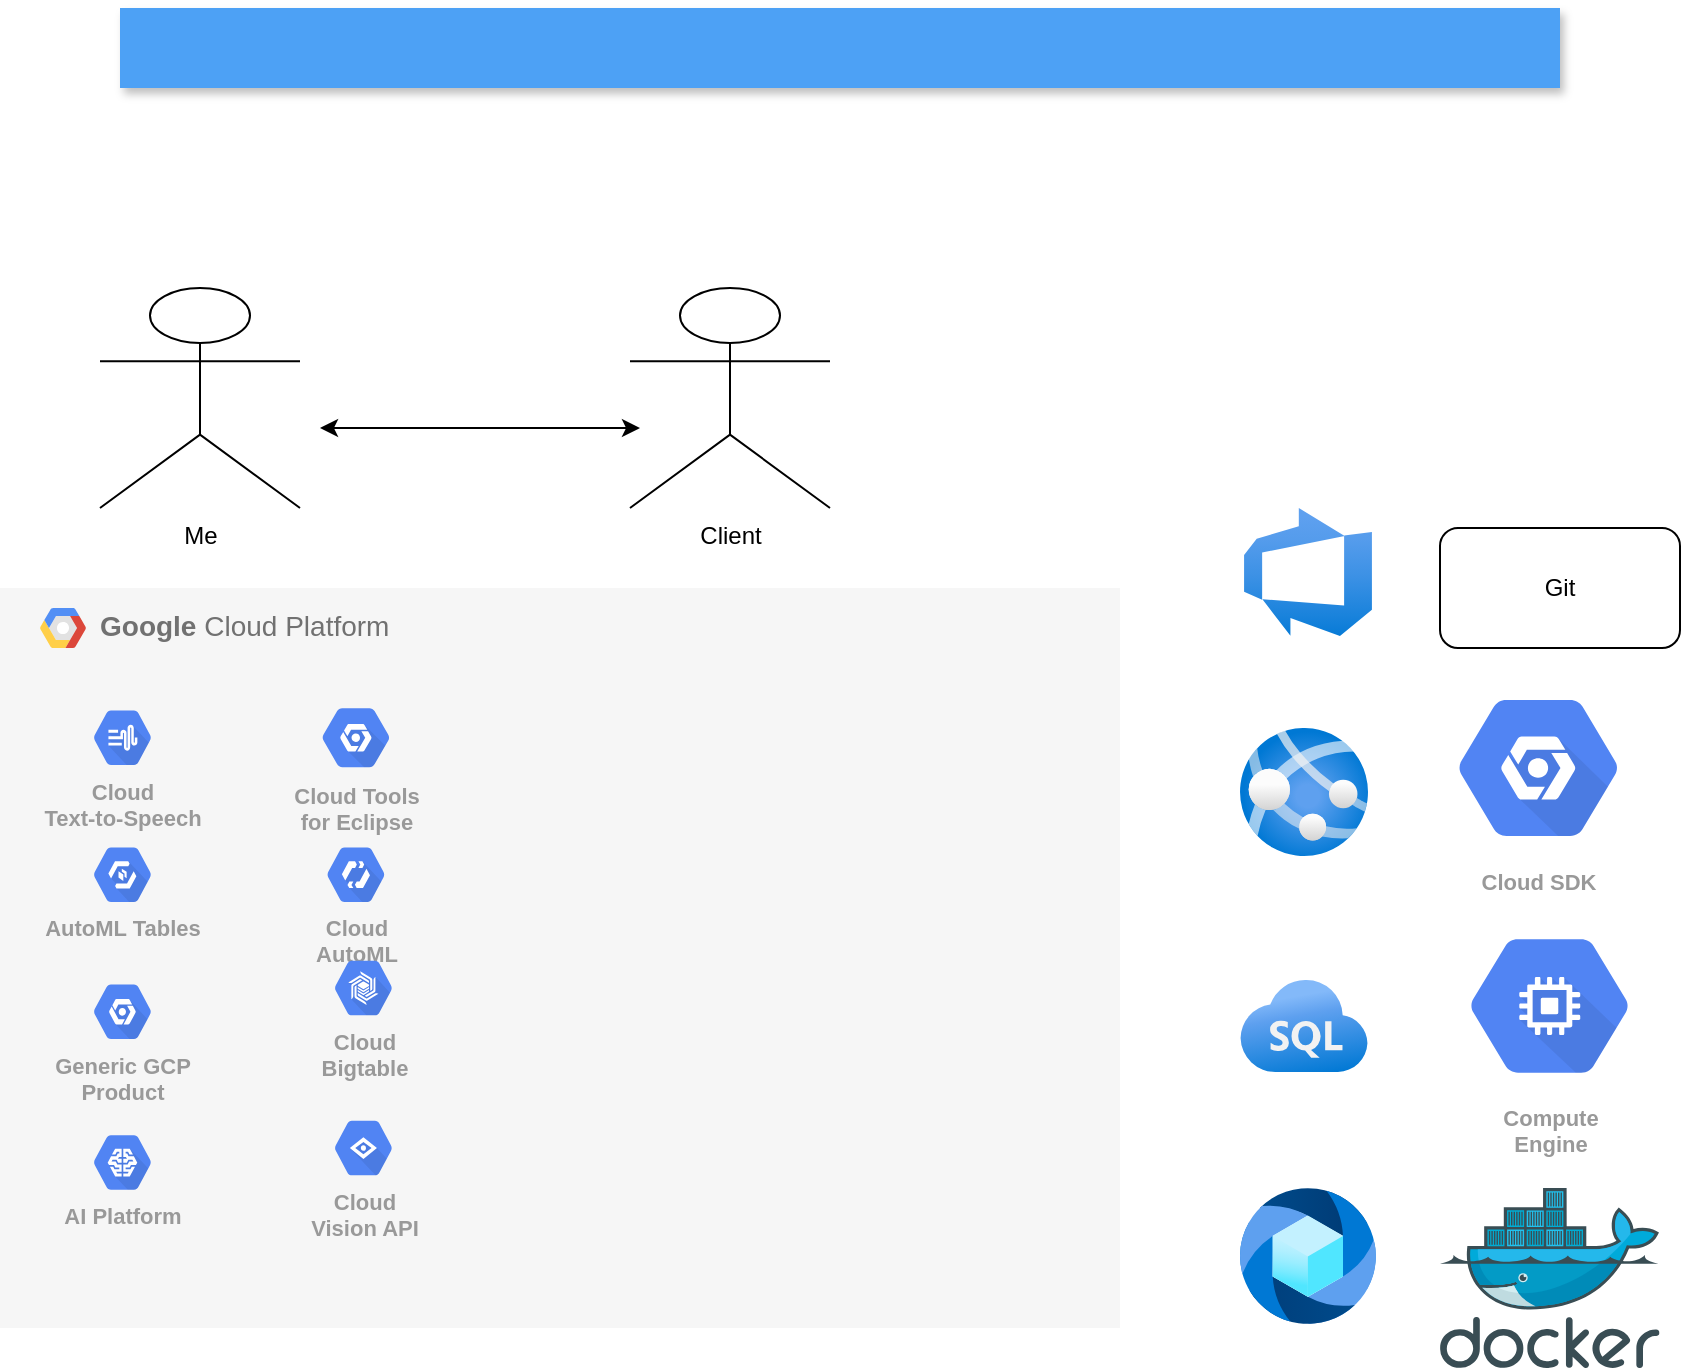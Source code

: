 <mxfile version="20.6.0" type="github">
  <diagram id="f106602c-feb2-e66a-4537-3a34d633f6aa" name="Page-1">
    <mxGraphModel dx="1662" dy="794" grid="1" gridSize="10" guides="1" tooltips="1" connect="1" arrows="1" fold="1" page="1" pageScale="1" pageWidth="1169" pageHeight="827" background="none" math="0" shadow="0">
      <root>
        <mxCell id="0" />
        <mxCell id="1" parent="0" />
        <mxCell id="14" value="&lt;b&gt;Google &lt;/b&gt;Cloud Platform" style="fillColor=#F6F6F6;strokeColor=none;shadow=0;gradientColor=none;fontSize=14;align=left;spacing=10;fontColor=#717171;9E9E9E;verticalAlign=top;spacingTop=-4;fontStyle=0;spacingLeft=40;html=1;" parent="1" vertex="1">
          <mxGeometry x="220" y="330" width="560" height="370" as="geometry" />
        </mxCell>
        <mxCell id="15" value="" style="shape=mxgraph.gcp2.google_cloud_platform;fillColor=#F6F6F6;strokeColor=none;shadow=0;gradientColor=none;" parent="14" vertex="1">
          <mxGeometry width="23" height="20" relative="1" as="geometry">
            <mxPoint x="20" y="10" as="offset" />
          </mxGeometry>
        </mxCell>
        <mxCell id="W9F80Ph5MEACYcCJeCzE-695" value="Cloud&#xa;Text-to-Speech" style="sketch=0;html=1;fillColor=#5184F3;strokeColor=none;verticalAlign=top;labelPosition=center;verticalLabelPosition=bottom;align=center;spacingTop=-6;fontSize=11;fontStyle=1;fontColor=#999999;shape=mxgraph.gcp2.hexIcon;prIcon=cloud_text_to_speech" parent="14" vertex="1">
          <mxGeometry x="39.529" y="54.815" width="43.482" height="40.083" as="geometry" />
        </mxCell>
        <mxCell id="W9F80Ph5MEACYcCJeCzE-696" value="AutoML Tables" style="sketch=0;html=1;fillColor=#5184F3;strokeColor=none;verticalAlign=top;labelPosition=center;verticalLabelPosition=bottom;align=center;spacingTop=-6;fontSize=11;fontStyle=1;fontColor=#999999;shape=mxgraph.gcp2.hexIcon;prIcon=automl_tables" parent="14" vertex="1">
          <mxGeometry x="39.529" y="123.333" width="43.482" height="40.083" as="geometry" />
        </mxCell>
        <mxCell id="W9F80Ph5MEACYcCJeCzE-697" value="Generic GCP&#xa;Product" style="sketch=0;html=1;fillColor=#5184F3;strokeColor=none;verticalAlign=top;labelPosition=center;verticalLabelPosition=bottom;align=center;spacingTop=-6;fontSize=11;fontStyle=1;fontColor=#999999;shape=mxgraph.gcp2.hexIcon;prIcon=placeholder" parent="14" vertex="1">
          <mxGeometry x="39.529" y="191.852" width="43.482" height="40.083" as="geometry" />
        </mxCell>
        <mxCell id="W9F80Ph5MEACYcCJeCzE-698" value="AI Platform" style="sketch=0;html=1;fillColor=#5184F3;strokeColor=none;verticalAlign=top;labelPosition=center;verticalLabelPosition=bottom;align=center;spacingTop=-6;fontSize=11;fontStyle=1;fontColor=#999999;shape=mxgraph.gcp2.hexIcon;prIcon=cloud_machine_learning" parent="14" vertex="1">
          <mxGeometry x="39.529" y="267.222" width="43.482" height="40.083" as="geometry" />
        </mxCell>
        <mxCell id="W9F80Ph5MEACYcCJeCzE-699" value="Cloud&#xa;Vision API" style="sketch=0;html=1;fillColor=#5184F3;strokeColor=none;verticalAlign=top;labelPosition=center;verticalLabelPosition=bottom;align=center;spacingTop=-6;fontSize=11;fontStyle=1;fontColor=#999999;shape=mxgraph.gcp2.hexIcon;prIcon=cloud_vision_api" parent="14" vertex="1">
          <mxGeometry x="160.004" y="260.002" width="43.482" height="40.083" as="geometry" />
        </mxCell>
        <mxCell id="W9F80Ph5MEACYcCJeCzE-700" value="Cloud&#xa;AutoML" style="sketch=0;html=1;fillColor=#5184F3;strokeColor=none;verticalAlign=top;labelPosition=center;verticalLabelPosition=bottom;align=center;spacingTop=-6;fontSize=11;fontStyle=1;fontColor=#999999;shape=mxgraph.gcp2.hexIcon;prIcon=cloud_automl" parent="14" vertex="1">
          <mxGeometry x="156.254" y="123.333" width="43.482" height="40.083" as="geometry" />
        </mxCell>
        <mxCell id="W9F80Ph5MEACYcCJeCzE-704" value="Cloud&#xa;Bigtable" style="sketch=0;html=1;fillColor=#5184F3;strokeColor=none;verticalAlign=top;labelPosition=center;verticalLabelPosition=bottom;align=center;spacingTop=-6;fontSize=11;fontStyle=1;fontColor=#999999;shape=mxgraph.gcp2.hexIcon;prIcon=cloud_bigtable" parent="14" vertex="1">
          <mxGeometry x="160.004" y="180.002" width="43.482" height="40.083" as="geometry" />
        </mxCell>
        <mxCell id="W9F80Ph5MEACYcCJeCzE-712" value="Cloud Tools&#xa;for Eclipse" style="sketch=0;html=1;fillColor=#5184F3;strokeColor=none;verticalAlign=top;labelPosition=center;verticalLabelPosition=bottom;align=center;spacingTop=-6;fontSize=11;fontStyle=1;fontColor=#999999;shape=mxgraph.gcp2.hexIcon;prIcon=placeholder" parent="14" vertex="1">
          <mxGeometry x="152.49" y="53.11" width="51" height="43.5" as="geometry" />
        </mxCell>
        <mxCell id="2" value="" style="fillColor=#4DA1F5;strokeColor=none;shadow=1;gradientColor=none;fontSize=14;align=left;spacingLeft=50;fontColor=#ffffff;html=1;" parent="1" vertex="1">
          <mxGeometry x="280" y="40" width="720" height="40" as="geometry" />
        </mxCell>
        <mxCell id="W9F80Ph5MEACYcCJeCzE-693" value="" style="sketch=0;aspect=fixed;html=1;points=[];align=center;image;fontSize=12;image=img/lib/mscae/Docker.svg;" parent="1" vertex="1">
          <mxGeometry x="940" y="630" width="109.76" height="90" as="geometry" />
        </mxCell>
        <mxCell id="W9F80Ph5MEACYcCJeCzE-701" value="Compute&#xa;Engine" style="sketch=0;html=1;fillColor=#5184F3;strokeColor=none;verticalAlign=top;labelPosition=center;verticalLabelPosition=bottom;align=center;spacingTop=-6;fontSize=11;fontStyle=1;fontColor=#999999;shape=mxgraph.gcp2.hexIcon;prIcon=compute_engine" parent="1" vertex="1">
          <mxGeometry x="934.88" y="490" width="120" height="98" as="geometry" />
        </mxCell>
        <mxCell id="W9F80Ph5MEACYcCJeCzE-705" value="Cloud SDK" style="sketch=0;html=1;fillColor=#5184F3;strokeColor=none;verticalAlign=top;labelPosition=center;verticalLabelPosition=bottom;align=center;spacingTop=-6;fontSize=11;fontStyle=1;fontColor=#999999;shape=mxgraph.gcp2.hexIcon;prIcon=placeholder" parent="1" vertex="1">
          <mxGeometry x="928.76" y="370" width="121" height="100" as="geometry" />
        </mxCell>
        <mxCell id="W9F80Ph5MEACYcCJeCzE-706" value="Me" style="shape=umlActor;verticalLabelPosition=bottom;verticalAlign=top;html=1;outlineConnect=0;" parent="1" vertex="1">
          <mxGeometry x="270" y="180" width="100" height="110" as="geometry" />
        </mxCell>
        <mxCell id="W9F80Ph5MEACYcCJeCzE-707" value="Git" style="rounded=1;whiteSpace=wrap;html=1;" parent="1" vertex="1">
          <mxGeometry x="940" y="300" width="120" height="60" as="geometry" />
        </mxCell>
        <mxCell id="W9F80Ph5MEACYcCJeCzE-708" value="" style="aspect=fixed;html=1;points=[];align=center;image;fontSize=12;image=img/lib/azure2/compute/App_Services.svg;" parent="1" vertex="1">
          <mxGeometry x="840" y="400" width="64" height="64" as="geometry" />
        </mxCell>
        <mxCell id="W9F80Ph5MEACYcCJeCzE-710" value="" style="aspect=fixed;html=1;points=[];align=center;image;fontSize=12;image=img/lib/azure2/databases/Azure_SQL.svg;" parent="1" vertex="1">
          <mxGeometry x="840" y="526" width="64" height="46" as="geometry" />
        </mxCell>
        <mxCell id="W9F80Ph5MEACYcCJeCzE-711" value="" style="aspect=fixed;html=1;points=[];align=center;image;fontSize=12;image=img/lib/azure2/web/Azure_Media_Service.svg;" parent="1" vertex="1">
          <mxGeometry x="840" y="630" width="68" height="68" as="geometry" />
        </mxCell>
        <mxCell id="W9F80Ph5MEACYcCJeCzE-716" value="Client" style="shape=umlActor;verticalLabelPosition=bottom;verticalAlign=top;html=1;outlineConnect=0;" parent="1" vertex="1">
          <mxGeometry x="535" y="180" width="100" height="110" as="geometry" />
        </mxCell>
        <mxCell id="W9F80Ph5MEACYcCJeCzE-719" value="" style="endArrow=classic;startArrow=classic;html=1;" parent="1" edge="1">
          <mxGeometry width="50" height="50" relative="1" as="geometry">
            <mxPoint x="380" y="250" as="sourcePoint" />
            <mxPoint x="540" y="250" as="targetPoint" />
            <Array as="points">
              <mxPoint x="400" y="250" />
            </Array>
          </mxGeometry>
        </mxCell>
        <mxCell id="W9F80Ph5MEACYcCJeCzE-720" value="" style="aspect=fixed;html=1;points=[];align=center;image;fontSize=12;image=img/lib/azure2/devops/Azure_DevOps.svg;" parent="1" vertex="1">
          <mxGeometry x="842" y="290" width="64" height="64" as="geometry" />
        </mxCell>
      </root>
    </mxGraphModel>
  </diagram>
</mxfile>
